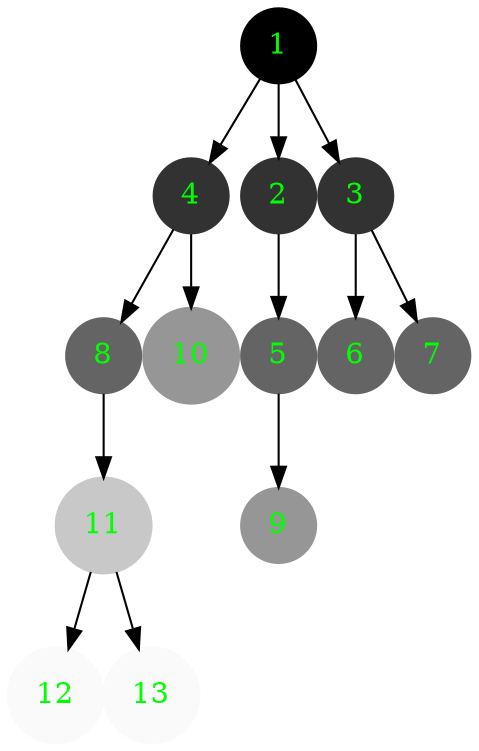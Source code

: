 digraph G { 
graph [ordering= "out", layout="dot", nodesep=0.00  ] 
1 [shape="circle", style="filled" , fillcolor="#000000", color="#000000", fontcolor="green" ];
2 [shape="circle", style="filled" , fillcolor="#323232", color="#323232", fontcolor="green" ];
3 [shape="circle", style="filled" , fillcolor="#323232", color="#323232", fontcolor="green" ];
4 [shape="circle", style="filled" , fillcolor="#323232", color="#323232", fontcolor="green" ];
5 [shape="circle", style="filled" , fillcolor="#646464", color="#646464", fontcolor="green" ];
6 [shape="circle", style="filled" , fillcolor="#646464", color="#646464", fontcolor="green" ];
7 [shape="circle", style="filled" , fillcolor="#646464", color="#646464", fontcolor="green" ];
8 [shape="circle", style="filled" , fillcolor="#646464", color="#646464", fontcolor="green" ];
9 [shape="circle", style="filled" , fillcolor="#969696", color="#969696", fontcolor="green" ];
10 [shape="circle", style="filled" , fillcolor="#969696", color="#969696", fontcolor="green" ];
11 [shape="circle", style="filled" , fillcolor="#C8C8C8", color="#C8C8C8", fontcolor="green" ];
12 [shape="circle", style="filled" , fillcolor="#FAFAFA", color="#FAFAFA", fontcolor="green" ];
13 [shape="circle", style="filled" , fillcolor="#FAFAFA", color="#FAFAFA", fontcolor="green" ];
1 -> 4 [ color="#000000"];
1 -> 2 [ color="#000000"];
1 -> 3 [ color="#000000"];
2 -> 5 [ color="#000000"];
3 -> 6 [ color="#000000"];
3 -> 7 [ color="#000000"];
4 -> 8 [ color="#000000"];
4 -> 10 [ color="#000000"];
5 -> 9 [ color="#000000"];
8 -> 11 [ color="#000000"];
11 -> 12 [ color="#000000"];
11 -> 13 [ color="#000000"];
}